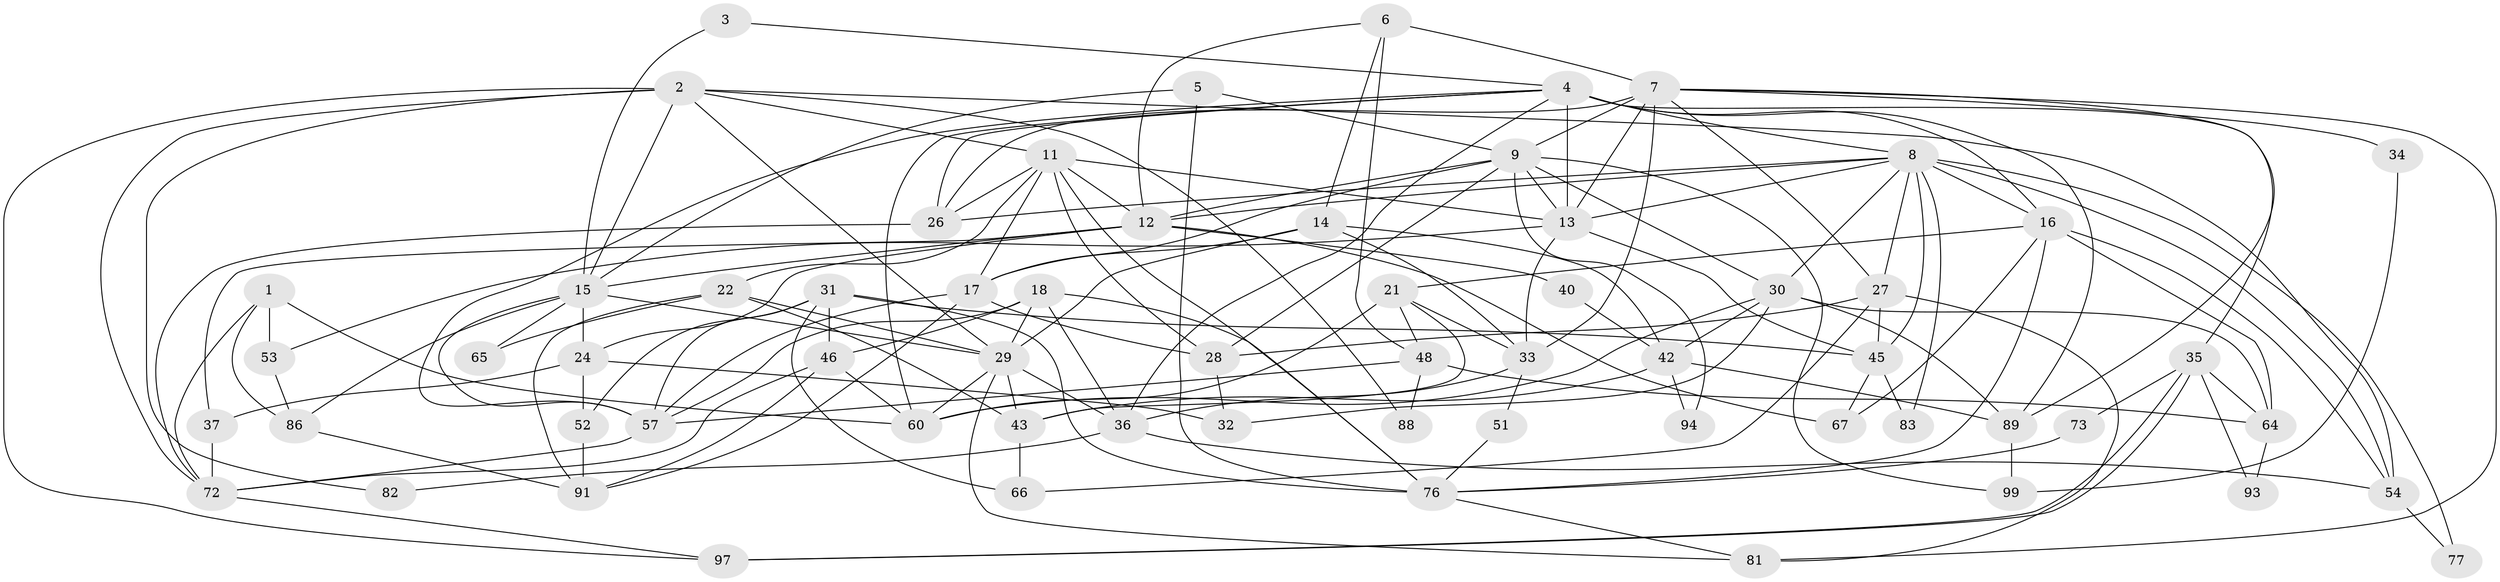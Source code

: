 // original degree distribution, {3: 0.22, 5: 0.15, 2: 0.16, 7: 0.06, 4: 0.32, 6: 0.08, 9: 0.01}
// Generated by graph-tools (version 1.1) at 2025/11/02/21/25 10:11:15]
// undirected, 63 vertices, 159 edges
graph export_dot {
graph [start="1"]
  node [color=gray90,style=filled];
  1 [super="+58"];
  2 [super="+80"];
  3;
  4 [super="+61"];
  5 [super="+19"];
  6 [super="+10"];
  7 [super="+56"];
  8 [super="+39"];
  9 [super="+41"];
  11 [super="+20"];
  12 [super="+49"];
  13 [super="+68"];
  14;
  15 [super="+71"];
  16 [super="+25"];
  17 [super="+47"];
  18 [super="+74"];
  21 [super="+44"];
  22 [super="+23"];
  24 [super="+38"];
  26 [super="+75"];
  27 [super="+70"];
  28 [super="+85"];
  29 [super="+87"];
  30 [super="+55"];
  31;
  32;
  33 [super="+50"];
  34;
  35 [super="+100"];
  36 [super="+62"];
  37;
  40;
  42 [super="+95"];
  43;
  45 [super="+63"];
  46 [super="+92"];
  48;
  51;
  52;
  53;
  54 [super="+69"];
  57 [super="+59"];
  60 [super="+96"];
  64 [super="+84"];
  65;
  66;
  67;
  72 [super="+78"];
  73;
  76 [super="+79"];
  77;
  81;
  82;
  83;
  86;
  88;
  89 [super="+90"];
  91 [super="+98"];
  93;
  94;
  97;
  99;
  1 -- 53;
  1 -- 60;
  1 -- 86;
  1 -- 72;
  2 -- 15;
  2 -- 11;
  2 -- 54;
  2 -- 82;
  2 -- 97;
  2 -- 72;
  2 -- 88;
  2 -- 29;
  3 -- 4;
  3 -- 15;
  4 -- 8;
  4 -- 35;
  4 -- 60;
  4 -- 13 [weight=2];
  4 -- 26;
  4 -- 36;
  4 -- 57;
  4 -- 16;
  4 -- 89;
  5 -- 15;
  5 -- 76;
  5 -- 9;
  6 -- 7;
  6 -- 48;
  6 -- 14;
  6 -- 12;
  7 -- 26;
  7 -- 34;
  7 -- 81;
  7 -- 89;
  7 -- 33;
  7 -- 27;
  7 -- 13;
  7 -- 9;
  8 -- 16;
  8 -- 83;
  8 -- 12;
  8 -- 77;
  8 -- 26 [weight=2];
  8 -- 27;
  8 -- 13;
  8 -- 45;
  8 -- 30;
  8 -- 54;
  9 -- 12;
  9 -- 99;
  9 -- 28;
  9 -- 94;
  9 -- 13;
  9 -- 30;
  9 -- 17;
  11 -- 22;
  11 -- 28;
  11 -- 76;
  11 -- 13;
  11 -- 26;
  11 -- 12;
  11 -- 17;
  12 -- 24;
  12 -- 37;
  12 -- 40;
  12 -- 15;
  12 -- 67;
  13 -- 45;
  13 -- 53;
  13 -- 33;
  14 -- 29;
  14 -- 17;
  14 -- 33;
  14 -- 42;
  15 -- 57;
  15 -- 24;
  15 -- 65;
  15 -- 86;
  15 -- 29;
  16 -- 54;
  16 -- 21;
  16 -- 67;
  16 -- 64;
  16 -- 76;
  17 -- 28;
  17 -- 57;
  17 -- 91;
  18 -- 57;
  18 -- 76;
  18 -- 46;
  18 -- 36;
  18 -- 29;
  21 -- 33;
  21 -- 48;
  21 -- 43;
  21 -- 60;
  22 -- 91;
  22 -- 65;
  22 -- 43;
  22 -- 29;
  24 -- 52 [weight=2];
  24 -- 32;
  24 -- 37;
  26 -- 72;
  27 -- 81;
  27 -- 66;
  27 -- 28;
  27 -- 45;
  28 -- 32;
  29 -- 60;
  29 -- 43;
  29 -- 81;
  29 -- 36;
  30 -- 64;
  30 -- 60;
  30 -- 32;
  30 -- 42;
  30 -- 89;
  31 -- 57;
  31 -- 52;
  31 -- 66;
  31 -- 76;
  31 -- 45;
  31 -- 46;
  33 -- 51;
  33 -- 36;
  34 -- 99;
  35 -- 97;
  35 -- 97;
  35 -- 64;
  35 -- 73;
  35 -- 93;
  36 -- 82;
  36 -- 54;
  37 -- 72;
  40 -- 42;
  42 -- 94;
  42 -- 43;
  42 -- 89;
  43 -- 66;
  45 -- 67;
  45 -- 83;
  46 -- 60;
  46 -- 91;
  46 -- 72;
  48 -- 57;
  48 -- 64;
  48 -- 88;
  51 -- 76;
  52 -- 91;
  53 -- 86;
  54 -- 77;
  57 -- 72;
  64 -- 93;
  72 -- 97;
  73 -- 76;
  76 -- 81;
  86 -- 91;
  89 -- 99;
}
